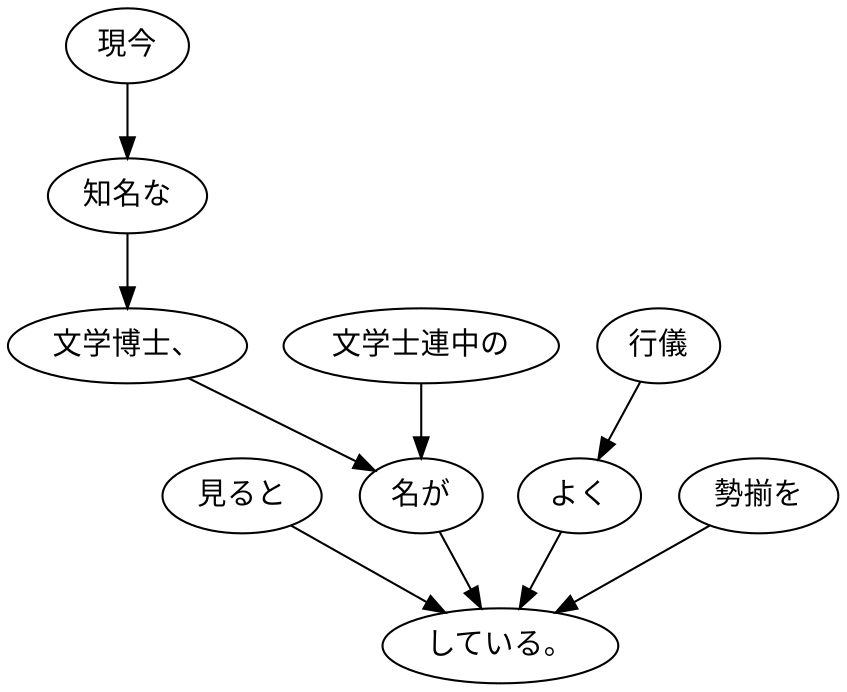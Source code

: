 digraph graph840 {
	node0 [label="見ると"];
	node1 [label="現今"];
	node2 [label="知名な"];
	node3 [label="文学博士、"];
	node4 [label="文学士連中の"];
	node5 [label="名が"];
	node6 [label="行儀"];
	node7 [label="よく"];
	node8 [label="勢揃を"];
	node9 [label="している。"];
	node0 -> node9;
	node1 -> node2;
	node2 -> node3;
	node3 -> node5;
	node4 -> node5;
	node5 -> node9;
	node6 -> node7;
	node7 -> node9;
	node8 -> node9;
}
